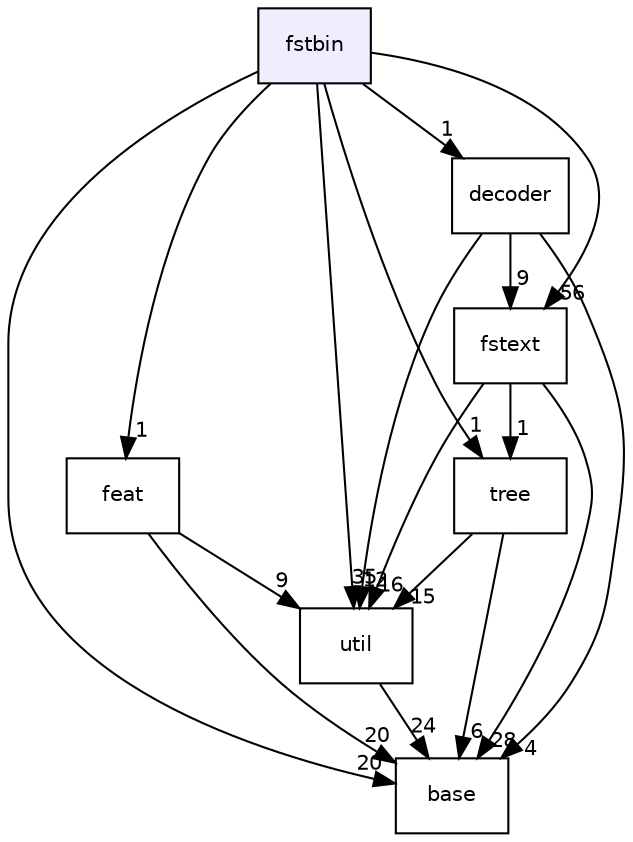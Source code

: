 digraph "fstbin" {
  compound=true
  node [ fontsize="10", fontname="Helvetica"];
  edge [ labelfontsize="10", labelfontname="Helvetica"];
  dir_7d3afdf561a1d13131c35f08ef682f6f [shape=box, label="fstbin", style="filled", fillcolor="#eeeeff", pencolor="black", URL="dir_7d3afdf561a1d13131c35f08ef682f6f.html"];
  dir_f8ba563c7c64fffab9da0ebf98c94aa9 [shape=box label="feat" URL="dir_f8ba563c7c64fffab9da0ebf98c94aa9.html"];
  dir_23ec12649285f9fabf3a6b7380226c28 [shape=box label="util" URL="dir_23ec12649285f9fabf3a6b7380226c28.html"];
  dir_20fe30135636529d1a58383957a516d7 [shape=box label="decoder" URL="dir_20fe30135636529d1a58383957a516d7.html"];
  dir_70093cb3a9d1f8840af4e997fde867c3 [shape=box label="tree" URL="dir_70093cb3a9d1f8840af4e997fde867c3.html"];
  dir_e914ee4d4a44400f1fdb170cb4ead18a [shape=box label="base" URL="dir_e914ee4d4a44400f1fdb170cb4ead18a.html"];
  dir_6cbce3d69cab97132708c49b9176b34a [shape=box label="fstext" URL="dir_6cbce3d69cab97132708c49b9176b34a.html"];
  dir_f8ba563c7c64fffab9da0ebf98c94aa9->dir_23ec12649285f9fabf3a6b7380226c28 [headlabel="9", labeldistance=1.5 headhref="dir_000004_000034.html"];
  dir_f8ba563c7c64fffab9da0ebf98c94aa9->dir_e914ee4d4a44400f1fdb170cb4ead18a [headlabel="20", labeldistance=1.5 headhref="dir_000004_000000.html"];
  dir_23ec12649285f9fabf3a6b7380226c28->dir_e914ee4d4a44400f1fdb170cb4ead18a [headlabel="24", labeldistance=1.5 headhref="dir_000034_000000.html"];
  dir_20fe30135636529d1a58383957a516d7->dir_23ec12649285f9fabf3a6b7380226c28 [headlabel="12", labeldistance=1.5 headhref="dir_000003_000034.html"];
  dir_20fe30135636529d1a58383957a516d7->dir_e914ee4d4a44400f1fdb170cb4ead18a [headlabel="4", labeldistance=1.5 headhref="dir_000003_000000.html"];
  dir_20fe30135636529d1a58383957a516d7->dir_6cbce3d69cab97132708c49b9176b34a [headlabel="9", labeldistance=1.5 headhref="dir_000003_000008.html"];
  dir_7d3afdf561a1d13131c35f08ef682f6f->dir_f8ba563c7c64fffab9da0ebf98c94aa9 [headlabel="1", labeldistance=1.5 headhref="dir_000007_000004.html"];
  dir_7d3afdf561a1d13131c35f08ef682f6f->dir_23ec12649285f9fabf3a6b7380226c28 [headlabel="35", labeldistance=1.5 headhref="dir_000007_000034.html"];
  dir_7d3afdf561a1d13131c35f08ef682f6f->dir_20fe30135636529d1a58383957a516d7 [headlabel="1", labeldistance=1.5 headhref="dir_000007_000003.html"];
  dir_7d3afdf561a1d13131c35f08ef682f6f->dir_70093cb3a9d1f8840af4e997fde867c3 [headlabel="1", labeldistance=1.5 headhref="dir_000007_000033.html"];
  dir_7d3afdf561a1d13131c35f08ef682f6f->dir_e914ee4d4a44400f1fdb170cb4ead18a [headlabel="20", labeldistance=1.5 headhref="dir_000007_000000.html"];
  dir_7d3afdf561a1d13131c35f08ef682f6f->dir_6cbce3d69cab97132708c49b9176b34a [headlabel="56", labeldistance=1.5 headhref="dir_000007_000008.html"];
  dir_70093cb3a9d1f8840af4e997fde867c3->dir_23ec12649285f9fabf3a6b7380226c28 [headlabel="15", labeldistance=1.5 headhref="dir_000033_000034.html"];
  dir_70093cb3a9d1f8840af4e997fde867c3->dir_e914ee4d4a44400f1fdb170cb4ead18a [headlabel="6", labeldistance=1.5 headhref="dir_000033_000000.html"];
  dir_6cbce3d69cab97132708c49b9176b34a->dir_23ec12649285f9fabf3a6b7380226c28 [headlabel="16", labeldistance=1.5 headhref="dir_000008_000034.html"];
  dir_6cbce3d69cab97132708c49b9176b34a->dir_70093cb3a9d1f8840af4e997fde867c3 [headlabel="1", labeldistance=1.5 headhref="dir_000008_000033.html"];
  dir_6cbce3d69cab97132708c49b9176b34a->dir_e914ee4d4a44400f1fdb170cb4ead18a [headlabel="28", labeldistance=1.5 headhref="dir_000008_000000.html"];
}
